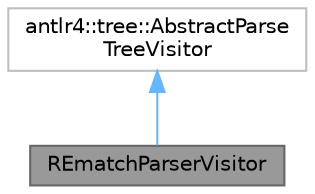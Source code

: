 digraph "REmatchParserVisitor"
{
 // LATEX_PDF_SIZE
  bgcolor="transparent";
  edge [fontname=Helvetica,fontsize=10,labelfontname=Helvetica,labelfontsize=10];
  node [fontname=Helvetica,fontsize=10,shape=box,height=0.2,width=0.4];
  Node1 [label="REmatchParserVisitor",height=0.2,width=0.4,color="gray40", fillcolor="grey60", style="filled", fontcolor="black",tooltip="This class defines an abstract visitor for a parse tree produced by REmatchParser."];
  Node2 -> Node1 [dir="back",color="steelblue1",style="solid"];
  Node2 [label="antlr4::tree::AbstractParse\lTreeVisitor",height=0.2,width=0.4,color="grey75", fillcolor="white", style="filled",tooltip=" "];
}
